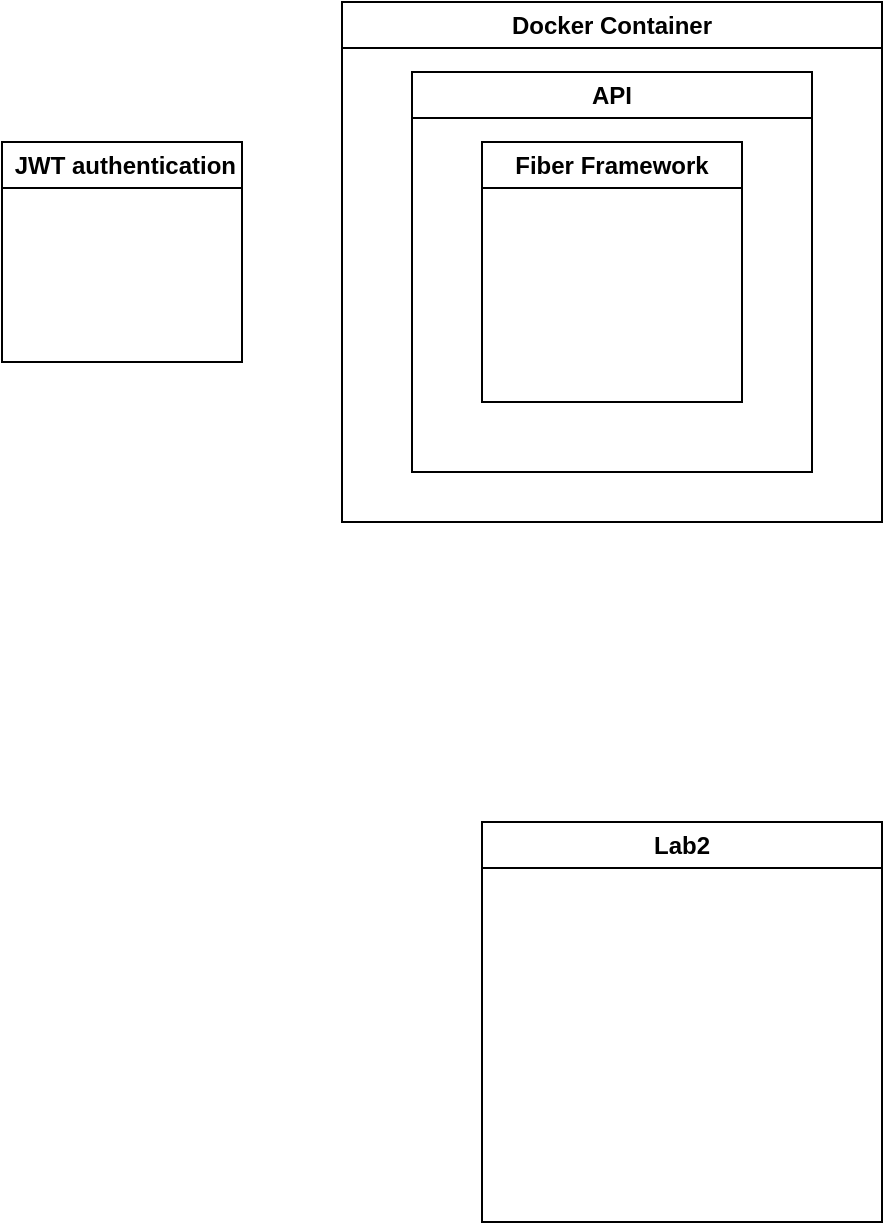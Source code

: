 <mxfile>
    <diagram id="54u36wipQIjsj1VL5bNN" name="Page-1">
        <mxGraphModel dx="732" dy="1649" grid="1" gridSize="10" guides="1" tooltips="1" connect="1" arrows="1" fold="1" page="1" pageScale="1" pageWidth="850" pageHeight="1100" math="0" shadow="0">
            <root>
                <mxCell id="0"/>
                <mxCell id="1" parent="0"/>
                <mxCell id="2" value="Fiber Framework" style="swimlane;whiteSpace=wrap;html=1;startSize=23;" vertex="1" parent="1">
                    <mxGeometry x="390" y="30" width="130" height="130" as="geometry"/>
                </mxCell>
                <mxCell id="3" value="&amp;nbsp;JWT authentication" style="swimlane;whiteSpace=wrap;html=1;" vertex="1" parent="1">
                    <mxGeometry x="150" y="30" width="120" height="110" as="geometry"/>
                </mxCell>
                <mxCell id="4" value="API" style="swimlane;whiteSpace=wrap;html=1;" vertex="1" parent="1">
                    <mxGeometry x="355" y="-5" width="200" height="200" as="geometry"/>
                </mxCell>
                <mxCell id="5" value="Docker Container" style="swimlane;whiteSpace=wrap;html=1;" vertex="1" parent="1">
                    <mxGeometry x="320" y="-40" width="270" height="260" as="geometry"/>
                </mxCell>
                <mxCell id="6" value="Lab2" style="swimlane;whiteSpace=wrap;html=1;" vertex="1" parent="1">
                    <mxGeometry x="390" y="370" width="200" height="200" as="geometry"/>
                </mxCell>
            </root>
        </mxGraphModel>
    </diagram>
</mxfile>